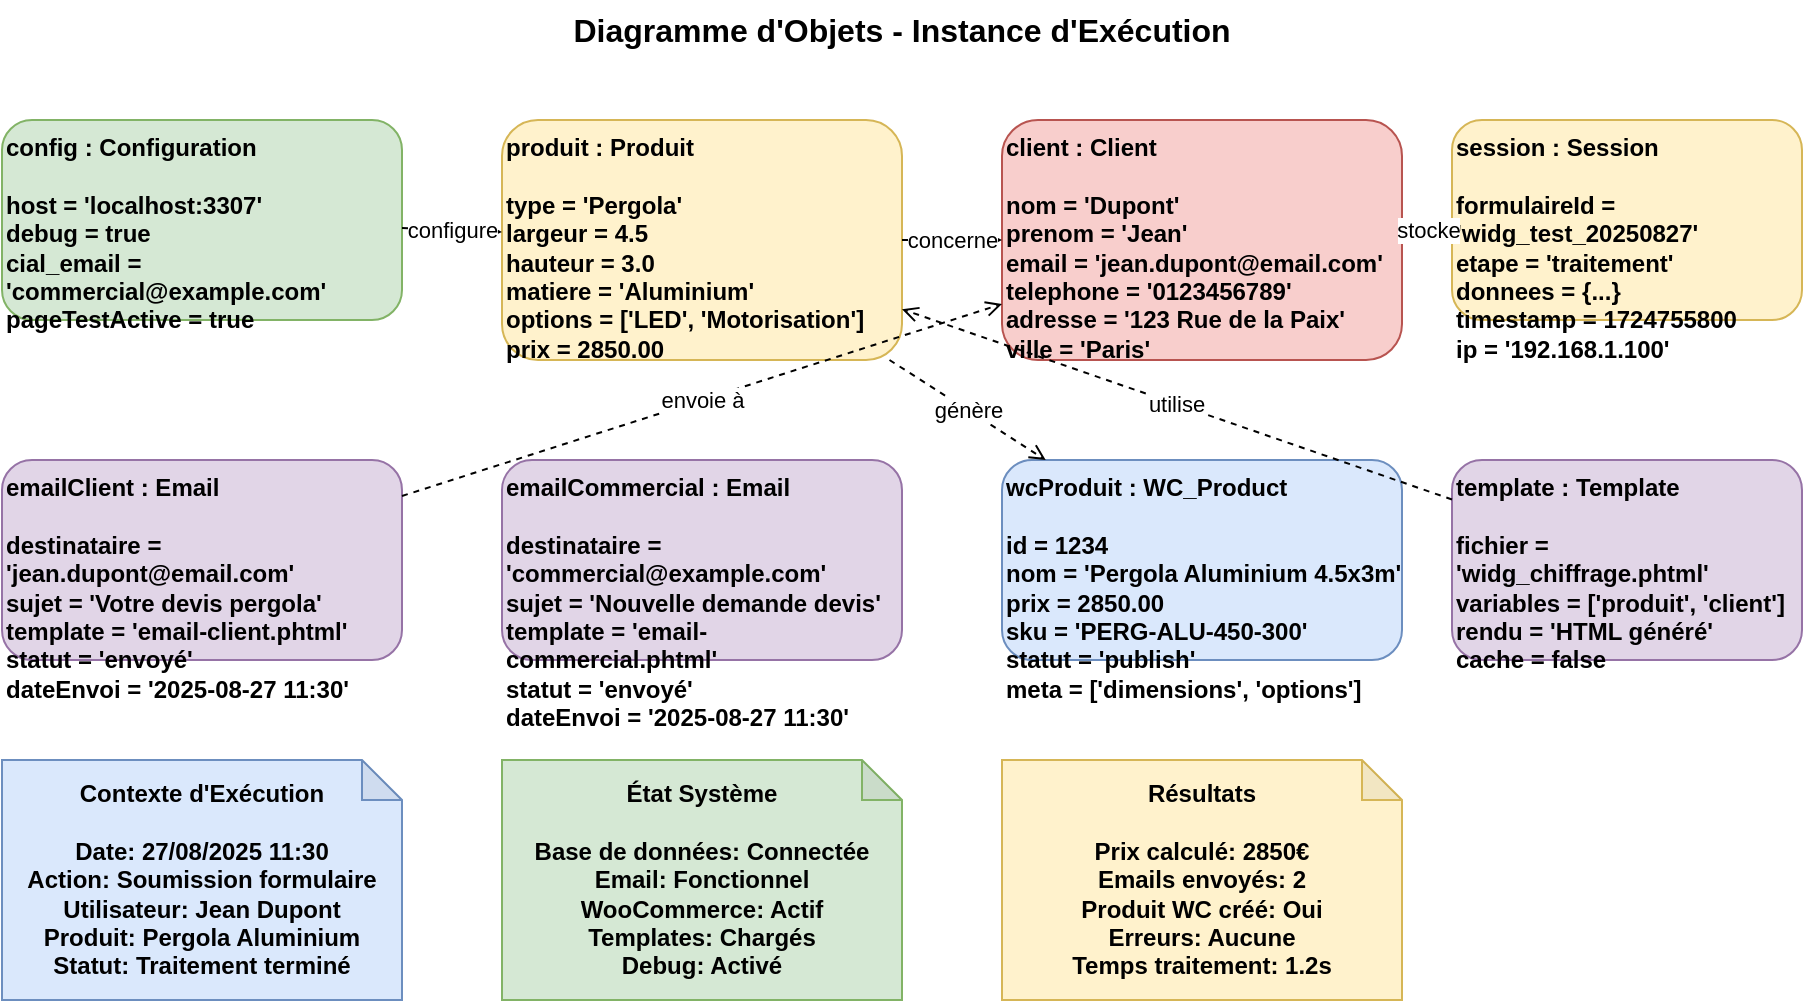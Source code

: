 <mxfile version="22.1.16" type="device">
  <diagram name="Object Diagram" id="object-diagram">
    <mxGraphModel dx="1000" dy="600" grid="1" gridSize="10" guides="1" tooltips="1" connect="1" arrows="1" fold="1" page="1" pageScale="1" pageWidth="1000" pageHeight="700" math="0" shadow="0">
      <root>
        <mxCell id="0" />
        <mxCell id="1" parent="0" />
        
        <!-- Title -->
        <mxCell id="title" value="Diagramme d'Objets - Instance d'Exécution" style="text;html=1;strokeColor=none;fillColor=none;align=center;verticalAlign=middle;whiteSpace=wrap;rounded=0;fontSize=16;fontStyle=1;" vertex="1" parent="1">
          <mxGeometry x="300" y="20" width="400" height="30" as="geometry" />
        </mxCell>
        
        <!-- Configuration Object -->
        <mxCell id="configObj" value="config : Configuration&#xa;&#xa;host = 'localhost:3307'&#xa;debug = true&#xa;cial_email = 'commercial@example.com'&#xa;pageTestActive = true" style="rounded=1;whiteSpace=wrap;html=1;align=left;verticalAlign=top;fillColor=#d5e8d4;strokeColor=#82b366;fontStyle=1;" vertex="1" parent="1">
          <mxGeometry x="50" y="80" width="200" height="100" as="geometry" />
        </mxCell>
        
        <!-- Product Object -->
        <mxCell id="productObj" value="produit : Produit&#xa;&#xa;type = 'Pergola'&#xa;largeur = 4.5&#xa;hauteur = 3.0&#xa;matiere = 'Aluminium'&#xa;options = ['LED', 'Motorisation']&#xa;prix = 2850.00" style="rounded=1;whiteSpace=wrap;html=1;align=left;verticalAlign=top;fillColor=#fff2cc;strokeColor=#d6b656;fontStyle=1;" vertex="1" parent="1">
          <mxGeometry x="300" y="80" width="200" height="120" as="geometry" />
        </mxCell>
        
        <!-- Client Object -->
        <mxCell id="clientObj" value="client : Client&#xa;&#xa;nom = 'Dupont'&#xa;prenom = 'Jean'&#xa;email = 'jean.dupont@email.com'&#xa;telephone = '0123456789'&#xa;adresse = '123 Rue de la Paix'&#xa;ville = 'Paris'" style="rounded=1;whiteSpace=wrap;html=1;align=left;verticalAlign=top;fillColor=#f8cecc;strokeColor=#b85450;fontStyle=1;" vertex="1" parent="1">
          <mxGeometry x="550" y="80" width="200" height="120" as="geometry" />
        </mxCell>
        
        <!-- Email Client Object -->
        <mxCell id="emailClientObj" value="emailClient : Email&#xa;&#xa;destinataire = 'jean.dupont@email.com'&#xa;sujet = 'Votre devis pergola'&#xa;template = 'email-client.phtml'&#xa;statut = 'envoyé'&#xa;dateEnvoi = '2025-08-27 11:30'" style="rounded=1;whiteSpace=wrap;html=1;align=left;verticalAlign=top;fillColor=#e1d5e7;strokeColor=#9673a6;fontStyle=1;" vertex="1" parent="1">
          <mxGeometry x="50" y="250" width="200" height="100" as="geometry" />
        </mxCell>
        
        <!-- Email Commercial Object -->
        <mxCell id="emailCommercialObj" value="emailCommercial : Email&#xa;&#xa;destinataire = 'commercial@example.com'&#xa;sujet = 'Nouvelle demande devis'&#xa;template = 'email-commercial.phtml'&#xa;statut = 'envoyé'&#xa;dateEnvoi = '2025-08-27 11:30'" style="rounded=1;whiteSpace=wrap;html=1;align=left;verticalAlign=top;fillColor=#e1d5e7;strokeColor=#9673a6;fontStyle=1;" vertex="1" parent="1">
          <mxGeometry x="300" y="250" width="200" height="100" as="geometry" />
        </mxCell>
        
        <!-- WooCommerce Product Object -->
        <mxCell id="wcProductObj" value="wcProduit : WC_Product&#xa;&#xa;id = 1234&#xa;nom = 'Pergola Aluminium 4.5x3m'&#xa;prix = 2850.00&#xa;sku = 'PERG-ALU-450-300'&#xa;statut = 'publish'&#xa;meta = ['dimensions', 'options']" style="rounded=1;whiteSpace=wrap;html=1;align=left;verticalAlign=top;fillColor=#dae8fc;strokeColor=#6c8ebf;fontStyle=1;" vertex="1" parent="1">
          <mxGeometry x="550" y="250" width="200" height="100" as="geometry" />
        </mxCell>
        
        <!-- Session Object -->
        <mxCell id="sessionObj" value="session : Session&#xa;&#xa;formulaireId = 'widg_test_20250827'&#xa;etape = 'traitement'&#xa;donnees = {...}&#xa;timestamp = 1724755800&#xa;ip = '192.168.1.100'" style="rounded=1;whiteSpace=wrap;html=1;align=left;verticalAlign=top;fillColor=#fff2cc;strokeColor=#d6b656;fontStyle=1;" vertex="1" parent="1">
          <mxGeometry x="775" y="80" width="175" height="100" as="geometry" />
        </mxCell>
        
        <!-- Template Object -->
        <mxCell id="templateObj" value="template : Template&#xa;&#xa;fichier = 'widg_chiffrage.phtml'&#xa;variables = ['produit', 'client']&#xa;rendu = 'HTML généré'&#xa;cache = false" style="rounded=1;whiteSpace=wrap;html=1;align=left;verticalAlign=top;fillColor=#e1d5e7;strokeColor=#9673a6;fontStyle=1;" vertex="1" parent="1">
          <mxGeometry x="775" y="250" width="175" height="100" as="geometry" />
        </mxCell>
        
        <!-- Relations -->
        <mxCell id="rel1" value="configure" style="endArrow=open;endFill=1;html=1;rounded=0;dashed=1;" edge="1" parent="1" source="configObj" target="productObj">
          <mxGeometry width="160" relative="1" as="geometry">
            <mxPoint x="250" y="130" as="sourcePoint" />
            <mxPoint x="300" y="130" as="targetPoint" />
          </mxGeometry>
        </mxCell>
        
        <mxCell id="rel2" value="concerne" style="endArrow=open;endFill=1;html=1;rounded=0;dashed=1;" edge="1" parent="1" source="productObj" target="clientObj">
          <mxGeometry width="160" relative="1" as="geometry">
            <mxPoint x="500" y="140" as="sourcePoint" />
            <mxPoint x="550" y="140" as="targetPoint" />
          </mxGeometry>
        </mxCell>
        
        <mxCell id="rel3" value="génère" style="endArrow=open;endFill=1;html=1;rounded=0;dashed=1;" edge="1" parent="1" source="productObj" target="wcProductObj">
          <mxGeometry width="160" relative="1" as="geometry">
            <mxPoint x="450" y="200" as="sourcePoint" />
            <mxPoint x="600" y="250" as="targetPoint" />
          </mxGeometry>
        </mxCell>
        
        <mxCell id="rel4" value="envoie à" style="endArrow=open;endFill=1;html=1;rounded=0;dashed=1;" edge="1" parent="1" source="emailClientObj" target="clientObj">
          <mxGeometry width="160" relative="1" as="geometry">
            <mxPoint x="200" y="250" as="sourcePoint" />
            <mxPoint x="550" y="200" as="targetPoint" />
          </mxGeometry>
        </mxCell>
        
        <mxCell id="rel5" value="utilise" style="endArrow=open;endFill=1;html=1;rounded=0;dashed=1;" edge="1" parent="1" source="templateObj" target="productObj">
          <mxGeometry width="160" relative="1" as="geometry">
            <mxPoint x="775" y="250" as="sourcePoint" />
            <mxPoint x="500" y="200" as="targetPoint" />
          </mxGeometry>
        </mxCell>
        
        <mxCell id="rel6" value="stocke" style="endArrow=open;endFill=1;html=1;rounded=0;dashed=1;" edge="1" parent="1" source="sessionObj" target="clientObj">
          <mxGeometry width="160" relative="1" as="geometry">
            <mxPoint x="775" y="130" as="sourcePoint" />
            <mxPoint x="750" y="140" as="targetPoint" />
          </mxGeometry>
        </mxCell>
        
        <!-- Contexte d'exécution -->
        <mxCell id="context" value="Contexte d'Exécution&#xa;&#xa;Date: 27/08/2025 11:30&#xa;Action: Soumission formulaire&#xa;Utilisateur: Jean Dupont&#xa;Produit: Pergola Aluminium&#xa;Statut: Traitement terminé" style="shape=note;whiteSpace=wrap;html=1;backgroundTip=1;darkOpacity=0.05;size=20;fillColor=#dae8fc;strokeColor=#6c8ebf;fontStyle=1;" vertex="1" parent="1">
          <mxGeometry x="50" y="400" width="200" height="120" as="geometry" />
        </mxCell>
        
        <!-- État système -->
        <mxCell id="systemState" value="État Système&#xa;&#xa;Base de données: Connectée&#xa;Email: Fonctionnel&#xa;WooCommerce: Actif&#xa;Templates: Chargés&#xa;Debug: Activé" style="shape=note;whiteSpace=wrap;html=1;backgroundTip=1;darkOpacity=0.05;size=20;fillColor=#d5e8d4;strokeColor=#82b366;fontStyle=1;" vertex="1" parent="1">
          <mxGeometry x="300" y="400" width="200" height="120" as="geometry" />
        </mxCell>
        
        <!-- Résultats -->
        <mxCell id="results" value="Résultats&#xa;&#xa;Prix calculé: 2850€&#xa;Emails envoyés: 2&#xa;Produit WC créé: Oui&#xa;Erreurs: Aucune&#xa;Temps traitement: 1.2s" style="shape=note;whiteSpace=wrap;html=1;backgroundTip=1;darkOpacity=0.05;size=20;fillColor=#fff2cc;strokeColor=#d6b656;fontStyle=1;" vertex="1" parent="1">
          <mxGeometry x="550" y="400" width="200" height="120" as="geometry" />
        </mxCell>
        
      </root>
    </mxGraphModel>
  </diagram>
</mxfile>
